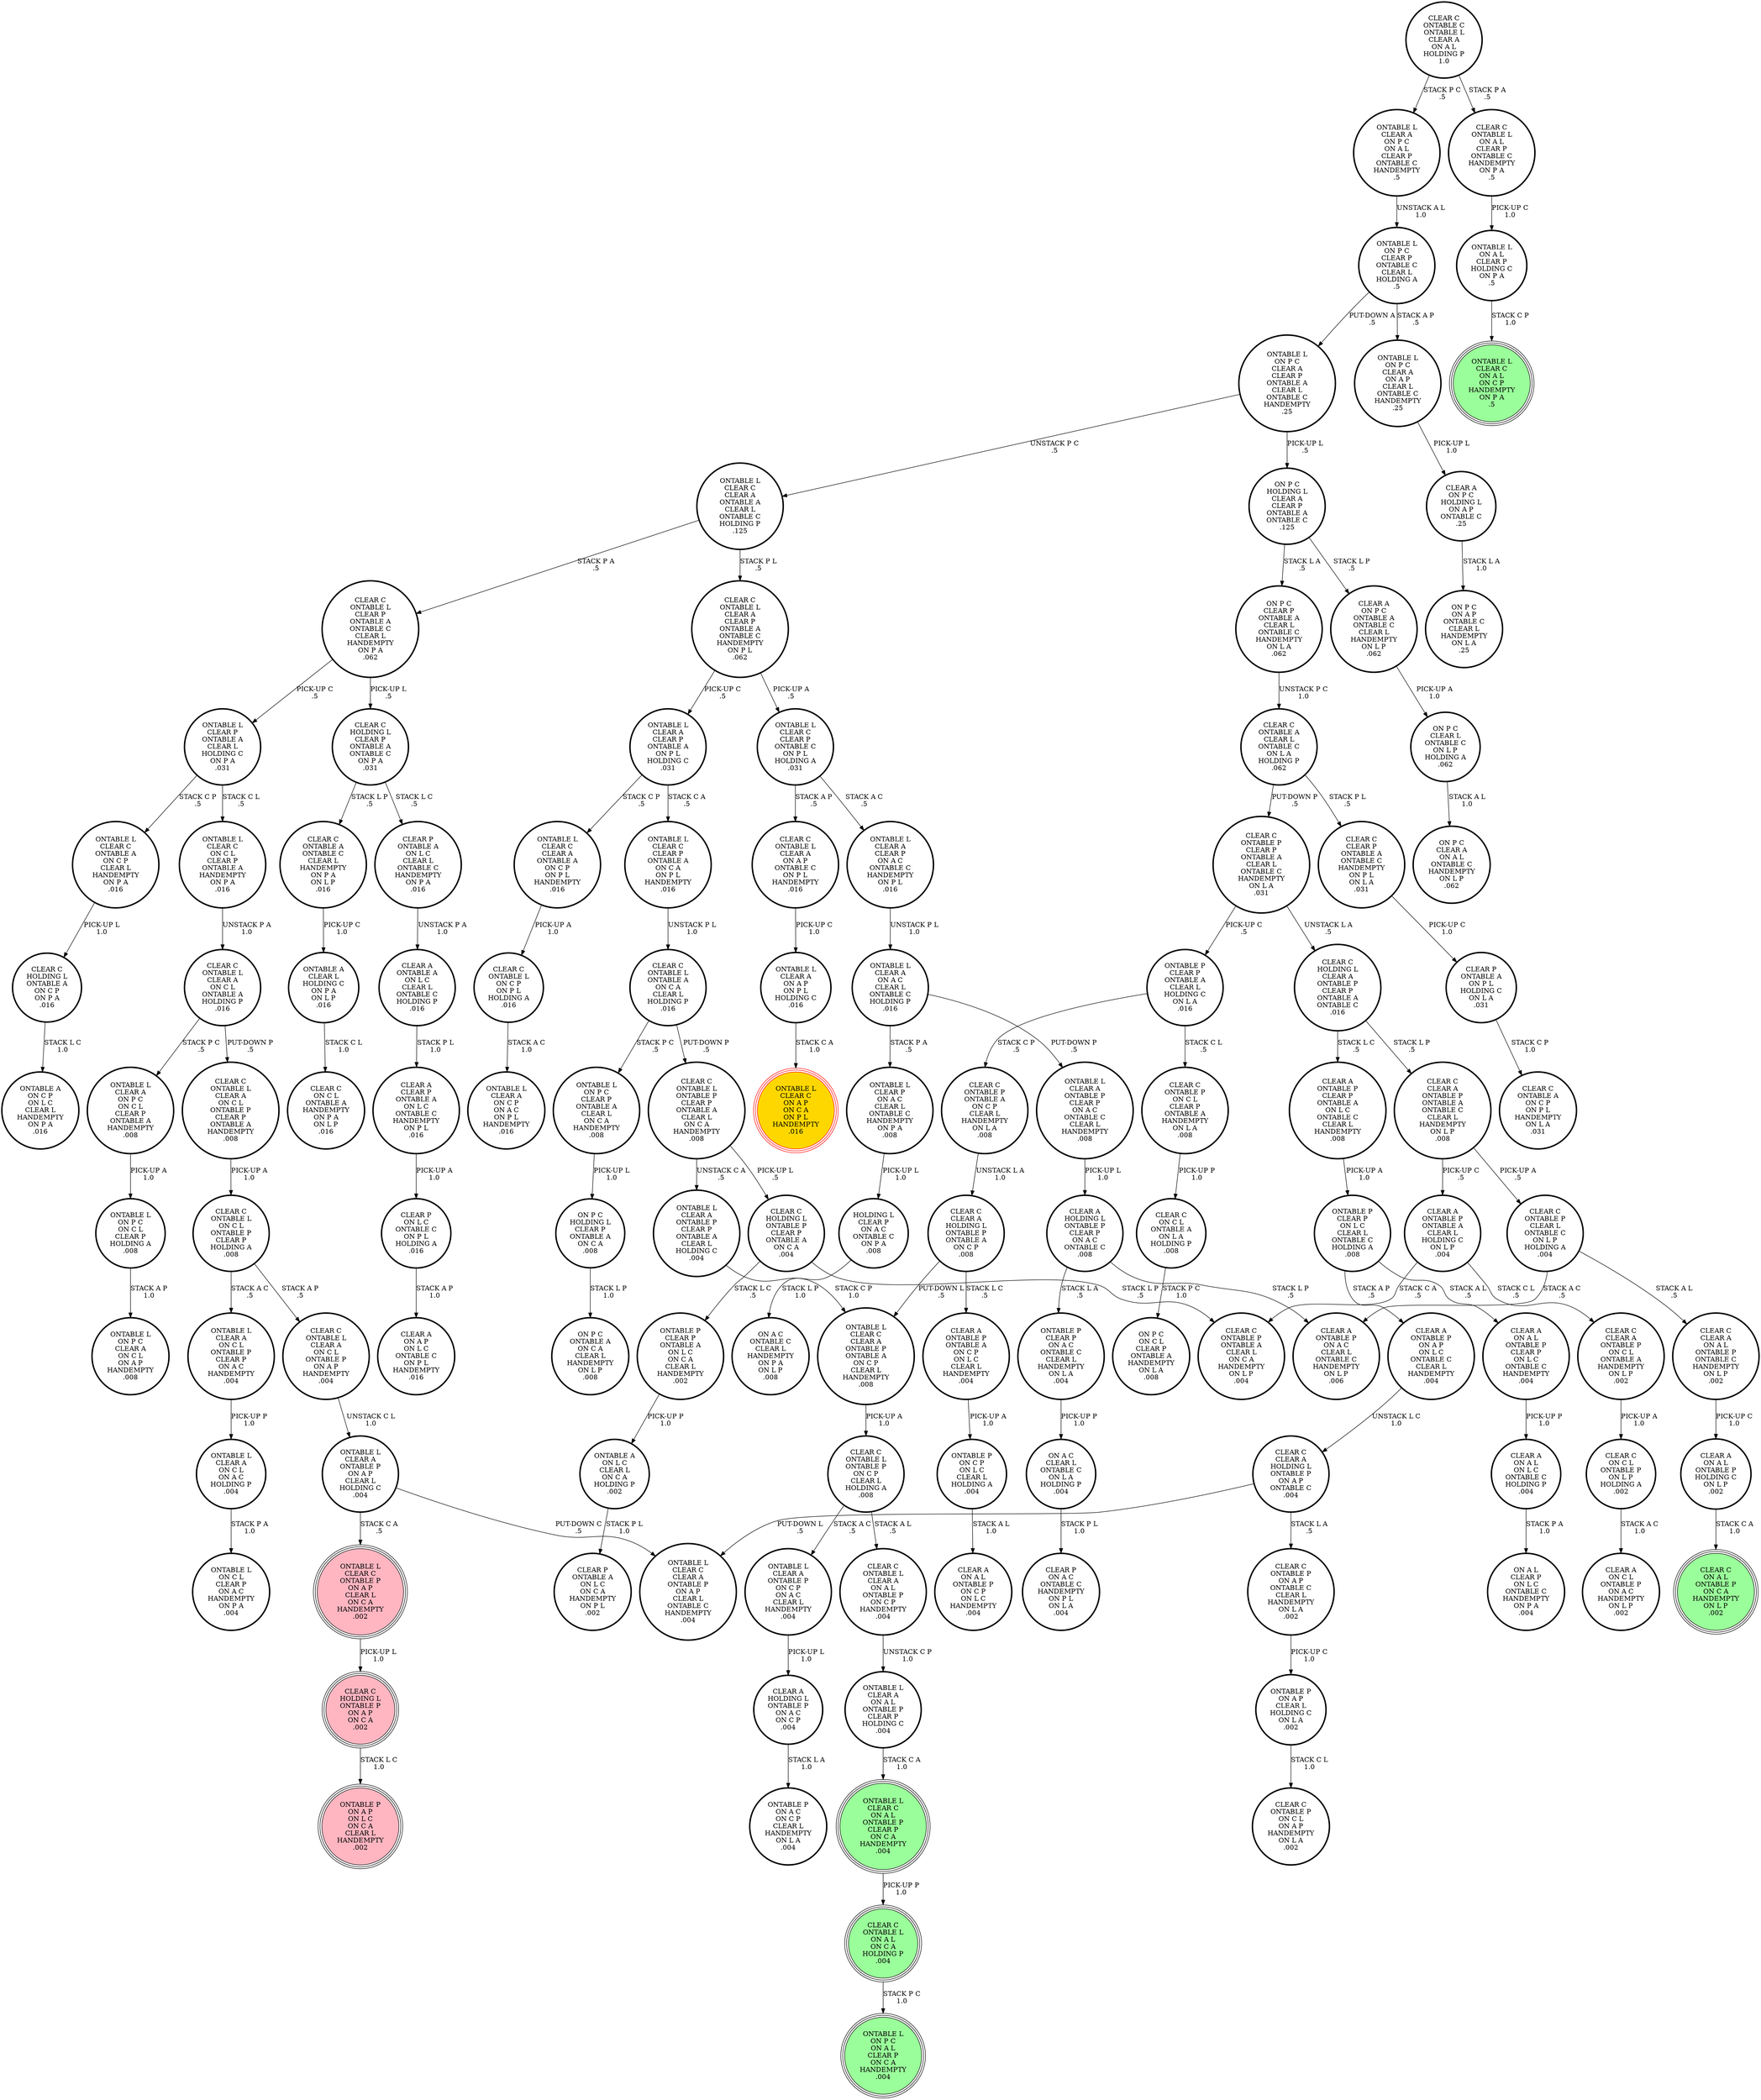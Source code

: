 digraph {
"ONTABLE L\nON P C\nCLEAR A\nCLEAR P\nONTABLE A\nCLEAR L\nONTABLE C\nHANDEMPTY\n.25\n" -> "ON P C\nHOLDING L\nCLEAR A\nCLEAR P\nONTABLE A\nONTABLE C\n.125\n"[label="PICK-UP L\n.5\n"];
"ONTABLE L\nON P C\nCLEAR A\nCLEAR P\nONTABLE A\nCLEAR L\nONTABLE C\nHANDEMPTY\n.25\n" -> "ONTABLE L\nCLEAR C\nCLEAR A\nONTABLE A\nCLEAR L\nONTABLE C\nHOLDING P\n.125\n"[label="UNSTACK P C\n.5\n"];
"CLEAR C\nCLEAR A\nONTABLE P\nONTABLE A\nONTABLE C\nCLEAR L\nHANDEMPTY\nON L P\n.008\n" -> "CLEAR A\nONTABLE P\nONTABLE A\nCLEAR L\nHOLDING C\nON L P\n.004\n"[label="PICK-UP C\n.5\n"];
"CLEAR C\nCLEAR A\nONTABLE P\nONTABLE A\nONTABLE C\nCLEAR L\nHANDEMPTY\nON L P\n.008\n" -> "CLEAR C\nONTABLE P\nCLEAR L\nONTABLE C\nON L P\nHOLDING A\n.004\n"[label="PICK-UP A\n.5\n"];
"ONTABLE L\nCLEAR A\nON C L\nONTABLE P\nCLEAR P\nON A C\nHANDEMPTY\n.004\n" -> "ONTABLE L\nCLEAR A\nON C L\nON A C\nHOLDING P\n.004\n"[label="PICK-UP P\n1.0\n"];
"CLEAR A\nON A L\nON L C\nONTABLE C\nHOLDING P\n.004\n" -> "ON A L\nCLEAR P\nON L C\nONTABLE C\nHANDEMPTY\nON P A\n.004\n"[label="STACK P A\n1.0\n"];
"ONTABLE L\nCLEAR C\nON C L\nCLEAR P\nONTABLE A\nHANDEMPTY\nON P A\n.016\n" -> "CLEAR C\nONTABLE L\nCLEAR A\nON C L\nONTABLE A\nHOLDING P\n.016\n"[label="UNSTACK P A\n1.0\n"];
"CLEAR C\nONTABLE L\nCLEAR P\nONTABLE A\nONTABLE C\nCLEAR L\nHANDEMPTY\nON P A\n.062\n" -> "ONTABLE L\nCLEAR P\nONTABLE A\nCLEAR L\nHOLDING C\nON P A\n.031\n"[label="PICK-UP C\n.5\n"];
"CLEAR C\nONTABLE L\nCLEAR P\nONTABLE A\nONTABLE C\nCLEAR L\nHANDEMPTY\nON P A\n.062\n" -> "CLEAR C\nHOLDING L\nCLEAR P\nONTABLE A\nONTABLE C\nON P A\n.031\n"[label="PICK-UP L\n.5\n"];
"ON P C\nCLEAR L\nONTABLE C\nON L P\nHOLDING A\n.062\n" -> "ON P C\nCLEAR A\nON A L\nONTABLE C\nHANDEMPTY\nON L P\n.062\n"[label="STACK A L\n1.0\n"];
"ONTABLE L\nCLEAR C\nON A L\nONTABLE P\nCLEAR P\nON C A\nHANDEMPTY\n.004\n" -> "CLEAR C\nONTABLE L\nON A L\nON C A\nHOLDING P\n.004\n"[label="PICK-UP P\n1.0\n"];
"ONTABLE L\nCLEAR C\nCLEAR P\nONTABLE C\nON P L\nHOLDING A\n.031\n" -> "ONTABLE L\nCLEAR A\nCLEAR P\nON A C\nONTABLE C\nHANDEMPTY\nON P L\n.016\n"[label="STACK A C\n.5\n"];
"ONTABLE L\nCLEAR C\nCLEAR P\nONTABLE C\nON P L\nHOLDING A\n.031\n" -> "CLEAR C\nONTABLE L\nCLEAR A\nON A P\nONTABLE C\nON P L\nHANDEMPTY\n.016\n"[label="STACK A P\n.5\n"];
"ONTABLE L\nCLEAR A\nONTABLE P\nCLEAR P\nON A C\nONTABLE C\nCLEAR L\nHANDEMPTY\n.008\n" -> "CLEAR A\nHOLDING L\nONTABLE P\nCLEAR P\nON A C\nONTABLE C\n.008\n"[label="PICK-UP L\n1.0\n"];
"ONTABLE A\nCLEAR L\nHOLDING C\nON P A\nON L P\n.016\n" -> "CLEAR C\nON C L\nONTABLE A\nHANDEMPTY\nON P A\nON L P\n.016\n"[label="STACK C L\n1.0\n"];
"ONTABLE L\nON P C\nCLEAR P\nONTABLE C\nCLEAR L\nHOLDING A\n.5\n" -> "ONTABLE L\nON P C\nCLEAR A\nON A P\nCLEAR L\nONTABLE C\nHANDEMPTY\n.25\n"[label="STACK A P\n.5\n"];
"ONTABLE L\nON P C\nCLEAR P\nONTABLE C\nCLEAR L\nHOLDING A\n.5\n" -> "ONTABLE L\nON P C\nCLEAR A\nCLEAR P\nONTABLE A\nCLEAR L\nONTABLE C\nHANDEMPTY\n.25\n"[label="PUT-DOWN A\n.5\n"];
"CLEAR C\nON C L\nONTABLE P\nON L P\nHOLDING A\n.002\n" -> "CLEAR A\nON C L\nONTABLE P\nON A C\nHANDEMPTY\nON L P\n.002\n"[label="STACK A C\n1.0\n"];
"CLEAR C\nHOLDING L\nCLEAR A\nONTABLE P\nCLEAR P\nONTABLE A\nONTABLE C\n.016\n" -> "CLEAR C\nCLEAR A\nONTABLE P\nONTABLE A\nONTABLE C\nCLEAR L\nHANDEMPTY\nON L P\n.008\n"[label="STACK L P\n.5\n"];
"CLEAR C\nHOLDING L\nCLEAR A\nONTABLE P\nCLEAR P\nONTABLE A\nONTABLE C\n.016\n" -> "CLEAR A\nONTABLE P\nCLEAR P\nONTABLE A\nON L C\nONTABLE C\nCLEAR L\nHANDEMPTY\n.008\n"[label="STACK L C\n.5\n"];
"CLEAR C\nHOLDING L\nONTABLE P\nON A P\nON C A\n.002\n" -> "ONTABLE P\nON A P\nON L C\nON C A\nCLEAR L\nHANDEMPTY\n.002\n"[label="STACK L C\n1.0\n"];
"CLEAR P\nON L C\nONTABLE C\nON P L\nHOLDING A\n.016\n" -> "CLEAR A\nON A P\nON L C\nONTABLE C\nON P L\nHANDEMPTY\n.016\n"[label="STACK A P\n1.0\n"];
"CLEAR C\nHOLDING L\nONTABLE P\nCLEAR P\nONTABLE A\nON C A\n.004\n" -> "CLEAR C\nONTABLE P\nONTABLE A\nCLEAR L\nON C A\nHANDEMPTY\nON L P\n.004\n"[label="STACK L P\n.5\n"];
"CLEAR C\nHOLDING L\nONTABLE P\nCLEAR P\nONTABLE A\nON C A\n.004\n" -> "ONTABLE P\nCLEAR P\nONTABLE A\nON L C\nON C A\nCLEAR L\nHANDEMPTY\n.002\n"[label="STACK L C\n.5\n"];
"ONTABLE L\nON A L\nCLEAR P\nHOLDING C\nON P A\n.5\n" -> "ONTABLE L\nCLEAR C\nON A L\nON C P\nHANDEMPTY\nON P A\n.5\n"[label="STACK C P\n1.0\n"];
"CLEAR A\nONTABLE A\nON L C\nCLEAR L\nONTABLE C\nHOLDING P\n.016\n" -> "CLEAR A\nCLEAR P\nONTABLE A\nON L C\nONTABLE C\nHANDEMPTY\nON P L\n.016\n"[label="STACK P L\n1.0\n"];
"ONTABLE L\nCLEAR A\nCLEAR P\nON A C\nONTABLE C\nHANDEMPTY\nON P L\n.016\n" -> "ONTABLE L\nCLEAR A\nON A C\nCLEAR L\nONTABLE C\nHOLDING P\n.016\n"[label="UNSTACK P L\n1.0\n"];
"CLEAR C\nCLEAR A\nON A L\nONTABLE P\nONTABLE C\nHANDEMPTY\nON L P\n.002\n" -> "CLEAR A\nON A L\nONTABLE P\nHOLDING C\nON L P\n.002\n"[label="PICK-UP C\n1.0\n"];
"ON A C\nCLEAR L\nONTABLE C\nON L A\nHOLDING P\n.004\n" -> "CLEAR P\nON A C\nONTABLE C\nHANDEMPTY\nON P L\nON L A\n.004\n"[label="STACK P L\n1.0\n"];
"ONTABLE L\nCLEAR C\nONTABLE A\nON C P\nCLEAR L\nHANDEMPTY\nON P A\n.016\n" -> "CLEAR C\nHOLDING L\nONTABLE A\nON C P\nON P A\n.016\n"[label="PICK-UP L\n1.0\n"];
"ONTABLE L\nCLEAR P\nONTABLE A\nCLEAR L\nHOLDING C\nON P A\n.031\n" -> "ONTABLE L\nCLEAR C\nON C L\nCLEAR P\nONTABLE A\nHANDEMPTY\nON P A\n.016\n"[label="STACK C L\n.5\n"];
"ONTABLE L\nCLEAR P\nONTABLE A\nCLEAR L\nHOLDING C\nON P A\n.031\n" -> "ONTABLE L\nCLEAR C\nONTABLE A\nON C P\nCLEAR L\nHANDEMPTY\nON P A\n.016\n"[label="STACK C P\n.5\n"];
"CLEAR C\nCLEAR A\nONTABLE P\nON C L\nONTABLE A\nHANDEMPTY\nON L P\n.002\n" -> "CLEAR C\nON C L\nONTABLE P\nON L P\nHOLDING A\n.002\n"[label="PICK-UP A\n1.0\n"];
"ONTABLE L\nCLEAR A\nONTABLE P\nCLEAR P\nONTABLE A\nCLEAR L\nHOLDING C\n.004\n" -> "ONTABLE L\nCLEAR C\nCLEAR A\nONTABLE P\nONTABLE A\nON C P\nCLEAR L\nHANDEMPTY\n.008\n"[label="STACK C P\n1.0\n"];
"CLEAR A\nCLEAR P\nONTABLE A\nON L C\nONTABLE C\nHANDEMPTY\nON P L\n.016\n" -> "CLEAR P\nON L C\nONTABLE C\nON P L\nHOLDING A\n.016\n"[label="PICK-UP A\n1.0\n"];
"CLEAR C\nON C L\nONTABLE A\nON L A\nHOLDING P\n.008\n" -> "ON P C\nON C L\nCLEAR P\nONTABLE A\nHANDEMPTY\nON L A\n.008\n"[label="STACK P C\n1.0\n"];
"ONTABLE L\nCLEAR C\nCLEAR A\nONTABLE P\nONTABLE A\nON C P\nCLEAR L\nHANDEMPTY\n.008\n" -> "CLEAR C\nONTABLE L\nONTABLE P\nON C P\nCLEAR L\nHOLDING A\n.008\n"[label="PICK-UP A\n1.0\n"];
"HOLDING L\nCLEAR P\nON A C\nONTABLE C\nON P A\n.008\n" -> "ON A C\nONTABLE C\nCLEAR L\nHANDEMPTY\nON P A\nON L P\n.008\n"[label="STACK L P\n1.0\n"];
"CLEAR A\nONTABLE P\nONTABLE A\nCLEAR L\nHOLDING C\nON L P\n.004\n" -> "CLEAR C\nCLEAR A\nONTABLE P\nON C L\nONTABLE A\nHANDEMPTY\nON L P\n.002\n"[label="STACK C L\n.5\n"];
"CLEAR A\nONTABLE P\nONTABLE A\nCLEAR L\nHOLDING C\nON L P\n.004\n" -> "CLEAR C\nONTABLE P\nONTABLE A\nCLEAR L\nON C A\nHANDEMPTY\nON L P\n.004\n"[label="STACK C A\n.5\n"];
"ONTABLE A\nON L C\nCLEAR L\nON C A\nHOLDING P\n.002\n" -> "CLEAR P\nONTABLE A\nON L C\nON C A\nHANDEMPTY\nON P L\n.002\n"[label="STACK P L\n1.0\n"];
"ONTABLE L\nON P C\nCLEAR P\nONTABLE A\nCLEAR L\nON C A\nHANDEMPTY\n.008\n" -> "ON P C\nHOLDING L\nCLEAR P\nONTABLE A\nON C A\n.008\n"[label="PICK-UP L\n1.0\n"];
"CLEAR P\nONTABLE A\nON L C\nCLEAR L\nONTABLE C\nHANDEMPTY\nON P A\n.016\n" -> "CLEAR A\nONTABLE A\nON L C\nCLEAR L\nONTABLE C\nHOLDING P\n.016\n"[label="UNSTACK P A\n1.0\n"];
"CLEAR C\nONTABLE P\nCLEAR L\nONTABLE C\nON L P\nHOLDING A\n.004\n" -> "CLEAR A\nONTABLE P\nON A C\nCLEAR L\nONTABLE C\nHANDEMPTY\nON L P\n.006\n"[label="STACK A C\n.5\n"];
"CLEAR C\nONTABLE P\nCLEAR L\nONTABLE C\nON L P\nHOLDING A\n.004\n" -> "CLEAR C\nCLEAR A\nON A L\nONTABLE P\nONTABLE C\nHANDEMPTY\nON L P\n.002\n"[label="STACK A L\n.5\n"];
"CLEAR C\nCLEAR A\nHOLDING L\nONTABLE P\nONTABLE A\nON C P\n.008\n" -> "ONTABLE L\nCLEAR C\nCLEAR A\nONTABLE P\nONTABLE A\nON C P\nCLEAR L\nHANDEMPTY\n.008\n"[label="PUT-DOWN L\n.5\n"];
"CLEAR C\nCLEAR A\nHOLDING L\nONTABLE P\nONTABLE A\nON C P\n.008\n" -> "CLEAR A\nONTABLE P\nONTABLE A\nON C P\nON L C\nCLEAR L\nHANDEMPTY\n.004\n"[label="STACK L C\n.5\n"];
"ONTABLE L\nCLEAR A\nONTABLE P\nON C P\nON A C\nCLEAR L\nHANDEMPTY\n.004\n" -> "CLEAR A\nHOLDING L\nONTABLE P\nON A C\nON C P\n.004\n"[label="PICK-UP L\n1.0\n"];
"CLEAR A\nON P C\nONTABLE A\nONTABLE C\nCLEAR L\nHANDEMPTY\nON L P\n.062\n" -> "ON P C\nCLEAR L\nONTABLE C\nON L P\nHOLDING A\n.062\n"[label="PICK-UP A\n1.0\n"];
"ONTABLE L\nCLEAR C\nCLEAR P\nONTABLE A\nON C A\nON P L\nHANDEMPTY\n.016\n" -> "CLEAR C\nONTABLE L\nONTABLE A\nON C A\nCLEAR L\nHOLDING P\n.016\n"[label="UNSTACK P L\n1.0\n"];
"CLEAR C\nONTABLE P\nON A P\nONTABLE C\nCLEAR L\nHANDEMPTY\nON L A\n.002\n" -> "ONTABLE P\nON A P\nCLEAR L\nHOLDING C\nON L A\n.002\n"[label="PICK-UP C\n1.0\n"];
"ONTABLE L\nCLEAR A\nON A P\nON P L\nHOLDING C\n.016\n" -> "ONTABLE L\nCLEAR C\nON A P\nON C A\nON P L\nHANDEMPTY\n.016\n"[label="STACK C A\n1.0\n"];
"ONTABLE L\nCLEAR P\nON A C\nCLEAR L\nONTABLE C\nHANDEMPTY\nON P A\n.008\n" -> "HOLDING L\nCLEAR P\nON A C\nONTABLE C\nON P A\n.008\n"[label="PICK-UP L\n1.0\n"];
"CLEAR C\nONTABLE L\nCLEAR A\nON A L\nONTABLE P\nON C P\nHANDEMPTY\n.004\n" -> "ONTABLE L\nCLEAR A\nON A L\nONTABLE P\nCLEAR P\nHOLDING C\n.004\n"[label="UNSTACK C P\n1.0\n"];
"ONTABLE L\nCLEAR A\nON A L\nONTABLE P\nCLEAR P\nHOLDING C\n.004\n" -> "ONTABLE L\nCLEAR C\nON A L\nONTABLE P\nCLEAR P\nON C A\nHANDEMPTY\n.004\n"[label="STACK C A\n1.0\n"];
"ONTABLE L\nCLEAR C\nONTABLE P\nON A P\nCLEAR L\nON C A\nHANDEMPTY\n.002\n" -> "CLEAR C\nHOLDING L\nONTABLE P\nON A P\nON C A\n.002\n"[label="PICK-UP L\n1.0\n"];
"CLEAR A\nON P C\nHOLDING L\nON A P\nONTABLE C\n.25\n" -> "ON P C\nON A P\nONTABLE C\nCLEAR L\nHANDEMPTY\nON L A\n.25\n"[label="STACK L A\n1.0\n"];
"CLEAR C\nONTABLE L\nON A L\nCLEAR P\nONTABLE C\nHANDEMPTY\nON P A\n.5\n" -> "ONTABLE L\nON A L\nCLEAR P\nHOLDING C\nON P A\n.5\n"[label="PICK-UP C\n1.0\n"];
"CLEAR C\nONTABLE A\nCLEAR L\nONTABLE C\nON L A\nHOLDING P\n.062\n" -> "CLEAR C\nCLEAR P\nONTABLE A\nONTABLE C\nHANDEMPTY\nON P L\nON L A\n.031\n"[label="STACK P L\n.5\n"];
"CLEAR C\nONTABLE A\nCLEAR L\nONTABLE C\nON L A\nHOLDING P\n.062\n" -> "CLEAR C\nONTABLE P\nCLEAR P\nONTABLE A\nCLEAR L\nONTABLE C\nHANDEMPTY\nON L A\n.031\n"[label="PUT-DOWN P\n.5\n"];
"CLEAR C\nONTABLE L\nON C L\nONTABLE P\nCLEAR P\nHOLDING A\n.008\n" -> "ONTABLE L\nCLEAR A\nON C L\nONTABLE P\nCLEAR P\nON A C\nHANDEMPTY\n.004\n"[label="STACK A C\n.5\n"];
"CLEAR C\nONTABLE L\nON C L\nONTABLE P\nCLEAR P\nHOLDING A\n.008\n" -> "CLEAR C\nONTABLE L\nCLEAR A\nON C L\nONTABLE P\nON A P\nHANDEMPTY\n.004\n"[label="STACK A P\n.5\n"];
"ONTABLE P\nON A P\nCLEAR L\nHOLDING C\nON L A\n.002\n" -> "CLEAR C\nONTABLE P\nON C L\nON A P\nHANDEMPTY\nON L A\n.002\n"[label="STACK C L\n1.0\n"];
"ONTABLE P\nCLEAR P\nONTABLE A\nON L C\nON C A\nCLEAR L\nHANDEMPTY\n.002\n" -> "ONTABLE A\nON L C\nCLEAR L\nON C A\nHOLDING P\n.002\n"[label="PICK-UP P\n1.0\n"];
"ONTABLE L\nCLEAR A\nON P C\nON A L\nCLEAR P\nONTABLE C\nHANDEMPTY\n.5\n" -> "ONTABLE L\nON P C\nCLEAR P\nONTABLE C\nCLEAR L\nHOLDING A\n.5\n"[label="UNSTACK A L\n1.0\n"];
"CLEAR C\nONTABLE L\nCLEAR A\nON A P\nONTABLE C\nON P L\nHANDEMPTY\n.016\n" -> "ONTABLE L\nCLEAR A\nON A P\nON P L\nHOLDING C\n.016\n"[label="PICK-UP C\n1.0\n"];
"CLEAR C\nONTABLE P\nCLEAR P\nONTABLE A\nCLEAR L\nONTABLE C\nHANDEMPTY\nON L A\n.031\n" -> "CLEAR C\nHOLDING L\nCLEAR A\nONTABLE P\nCLEAR P\nONTABLE A\nONTABLE C\n.016\n"[label="UNSTACK L A\n.5\n"];
"CLEAR C\nONTABLE P\nCLEAR P\nONTABLE A\nCLEAR L\nONTABLE C\nHANDEMPTY\nON L A\n.031\n" -> "ONTABLE P\nCLEAR P\nONTABLE A\nCLEAR L\nHOLDING C\nON L A\n.016\n"[label="PICK-UP C\n.5\n"];
"CLEAR A\nONTABLE P\nCLEAR P\nONTABLE A\nON L C\nONTABLE C\nCLEAR L\nHANDEMPTY\n.008\n" -> "ONTABLE P\nCLEAR P\nON L C\nCLEAR L\nONTABLE C\nHOLDING A\n.008\n"[label="PICK-UP A\n1.0\n"];
"CLEAR C\nCLEAR P\nONTABLE A\nONTABLE C\nHANDEMPTY\nON P L\nON L A\n.031\n" -> "CLEAR P\nONTABLE A\nON P L\nHOLDING C\nON L A\n.031\n"[label="PICK-UP C\n1.0\n"];
"CLEAR C\nONTABLE L\nCLEAR A\nON C L\nONTABLE P\nON A P\nHANDEMPTY\n.004\n" -> "ONTABLE L\nCLEAR A\nONTABLE P\nON A P\nCLEAR L\nHOLDING C\n.004\n"[label="UNSTACK C L\n1.0\n"];
"CLEAR C\nONTABLE L\nCLEAR A\nON C L\nONTABLE P\nCLEAR P\nONTABLE A\nHANDEMPTY\n.008\n" -> "CLEAR C\nONTABLE L\nON C L\nONTABLE P\nCLEAR P\nHOLDING A\n.008\n"[label="PICK-UP A\n1.0\n"];
"CLEAR C\nONTABLE L\nCLEAR A\nCLEAR P\nONTABLE A\nONTABLE C\nHANDEMPTY\nON P L\n.062\n" -> "ONTABLE L\nCLEAR A\nCLEAR P\nONTABLE A\nON P L\nHOLDING C\n.031\n"[label="PICK-UP C\n.5\n"];
"CLEAR C\nONTABLE L\nCLEAR A\nCLEAR P\nONTABLE A\nONTABLE C\nHANDEMPTY\nON P L\n.062\n" -> "ONTABLE L\nCLEAR C\nCLEAR P\nONTABLE C\nON P L\nHOLDING A\n.031\n"[label="PICK-UP A\n.5\n"];
"CLEAR C\nONTABLE P\nON C L\nCLEAR P\nONTABLE A\nHANDEMPTY\nON L A\n.008\n" -> "CLEAR C\nON C L\nONTABLE A\nON L A\nHOLDING P\n.008\n"[label="PICK-UP P\n1.0\n"];
"CLEAR A\nHOLDING L\nONTABLE P\nON A C\nON C P\n.004\n" -> "ONTABLE P\nON A C\nON C P\nCLEAR L\nHANDEMPTY\nON L A\n.004\n"[label="STACK L A\n1.0\n"];
"CLEAR A\nONTABLE P\nONTABLE A\nON C P\nON L C\nCLEAR L\nHANDEMPTY\n.004\n" -> "ONTABLE P\nON C P\nON L C\nCLEAR L\nHOLDING A\n.004\n"[label="PICK-UP A\n1.0\n"];
"ONTABLE P\nON C P\nON L C\nCLEAR L\nHOLDING A\n.004\n" -> "CLEAR A\nON A L\nONTABLE P\nON C P\nON L C\nHANDEMPTY\n.004\n"[label="STACK A L\n1.0\n"];
"CLEAR C\nHOLDING L\nONTABLE A\nON C P\nON P A\n.016\n" -> "ONTABLE A\nON C P\nON L C\nCLEAR L\nHANDEMPTY\nON P A\n.016\n"[label="STACK L C\n1.0\n"];
"CLEAR C\nONTABLE L\nON C P\nON P L\nHOLDING A\n.016\n" -> "ONTABLE L\nCLEAR A\nON C P\nON A C\nON P L\nHANDEMPTY\n.016\n"[label="STACK A C\n1.0\n"];
"ONTABLE L\nCLEAR A\nON A C\nCLEAR L\nONTABLE C\nHOLDING P\n.016\n" -> "ONTABLE L\nCLEAR A\nONTABLE P\nCLEAR P\nON A C\nONTABLE C\nCLEAR L\nHANDEMPTY\n.008\n"[label="PUT-DOWN P\n.5\n"];
"ONTABLE L\nCLEAR A\nON A C\nCLEAR L\nONTABLE C\nHOLDING P\n.016\n" -> "ONTABLE L\nCLEAR P\nON A C\nCLEAR L\nONTABLE C\nHANDEMPTY\nON P A\n.008\n"[label="STACK P A\n.5\n"];
"CLEAR C\nONTABLE L\nONTABLE A\nON C A\nCLEAR L\nHOLDING P\n.016\n" -> "CLEAR C\nONTABLE L\nONTABLE P\nCLEAR P\nONTABLE A\nCLEAR L\nON C A\nHANDEMPTY\n.008\n"[label="PUT-DOWN P\n.5\n"];
"CLEAR C\nONTABLE L\nONTABLE A\nON C A\nCLEAR L\nHOLDING P\n.016\n" -> "ONTABLE L\nON P C\nCLEAR P\nONTABLE A\nCLEAR L\nON C A\nHANDEMPTY\n.008\n"[label="STACK P C\n.5\n"];
"CLEAR C\nONTABLE P\nONTABLE A\nON C P\nCLEAR L\nHANDEMPTY\nON L A\n.008\n" -> "CLEAR C\nCLEAR A\nHOLDING L\nONTABLE P\nONTABLE A\nON C P\n.008\n"[label="UNSTACK L A\n1.0\n"];
"CLEAR A\nON A L\nONTABLE P\nHOLDING C\nON L P\n.002\n" -> "CLEAR C\nON A L\nONTABLE P\nON C A\nHANDEMPTY\nON L P\n.002\n"[label="STACK C A\n1.0\n"];
"CLEAR C\nONTABLE C\nONTABLE L\nCLEAR A\nON A L\nHOLDING P\n1.0\n" -> "ONTABLE L\nCLEAR A\nON P C\nON A L\nCLEAR P\nONTABLE C\nHANDEMPTY\n.5\n"[label="STACK P C\n.5\n"];
"CLEAR C\nONTABLE C\nONTABLE L\nCLEAR A\nON A L\nHOLDING P\n1.0\n" -> "CLEAR C\nONTABLE L\nON A L\nCLEAR P\nONTABLE C\nHANDEMPTY\nON P A\n.5\n"[label="STACK P A\n.5\n"];
"ONTABLE L\nCLEAR C\nCLEAR A\nONTABLE A\nON C P\nON P L\nHANDEMPTY\n.016\n" -> "CLEAR C\nONTABLE L\nON C P\nON P L\nHOLDING A\n.016\n"[label="PICK-UP A\n1.0\n"];
"CLEAR A\nONTABLE P\nON A P\nON L C\nONTABLE C\nCLEAR L\nHANDEMPTY\n.004\n" -> "CLEAR C\nCLEAR A\nHOLDING L\nONTABLE P\nON A P\nONTABLE C\n.004\n"[label="UNSTACK L C\n1.0\n"];
"ONTABLE L\nCLEAR A\nONTABLE P\nON A P\nCLEAR L\nHOLDING C\n.004\n" -> "ONTABLE L\nCLEAR C\nONTABLE P\nON A P\nCLEAR L\nON C A\nHANDEMPTY\n.002\n"[label="STACK C A\n.5\n"];
"ONTABLE L\nCLEAR A\nONTABLE P\nON A P\nCLEAR L\nHOLDING C\n.004\n" -> "ONTABLE L\nCLEAR C\nCLEAR A\nONTABLE P\nON A P\nCLEAR L\nONTABLE C\nHANDEMPTY\n.004\n"[label="PUT-DOWN C\n.5\n"];
"ONTABLE L\nCLEAR C\nCLEAR A\nONTABLE A\nCLEAR L\nONTABLE C\nHOLDING P\n.125\n" -> "CLEAR C\nONTABLE L\nCLEAR P\nONTABLE A\nONTABLE C\nCLEAR L\nHANDEMPTY\nON P A\n.062\n"[label="STACK P A\n.5\n"];
"ONTABLE L\nCLEAR C\nCLEAR A\nONTABLE A\nCLEAR L\nONTABLE C\nHOLDING P\n.125\n" -> "CLEAR C\nONTABLE L\nCLEAR A\nCLEAR P\nONTABLE A\nONTABLE C\nHANDEMPTY\nON P L\n.062\n"[label="STACK P L\n.5\n"];
"CLEAR C\nHOLDING L\nCLEAR P\nONTABLE A\nONTABLE C\nON P A\n.031\n" -> "CLEAR P\nONTABLE A\nON L C\nCLEAR L\nONTABLE C\nHANDEMPTY\nON P A\n.016\n"[label="STACK L C\n.5\n"];
"CLEAR C\nHOLDING L\nCLEAR P\nONTABLE A\nONTABLE C\nON P A\n.031\n" -> "CLEAR C\nONTABLE A\nONTABLE C\nCLEAR L\nHANDEMPTY\nON P A\nON L P\n.016\n"[label="STACK L P\n.5\n"];
"ONTABLE L\nCLEAR A\nCLEAR P\nONTABLE A\nON P L\nHOLDING C\n.031\n" -> "ONTABLE L\nCLEAR C\nCLEAR A\nONTABLE A\nON C P\nON P L\nHANDEMPTY\n.016\n"[label="STACK C P\n.5\n"];
"ONTABLE L\nCLEAR A\nCLEAR P\nONTABLE A\nON P L\nHOLDING C\n.031\n" -> "ONTABLE L\nCLEAR C\nCLEAR P\nONTABLE A\nON C A\nON P L\nHANDEMPTY\n.016\n"[label="STACK C A\n.5\n"];
"CLEAR A\nON A L\nONTABLE P\nCLEAR P\nON L C\nONTABLE C\nHANDEMPTY\n.004\n" -> "CLEAR A\nON A L\nON L C\nONTABLE C\nHOLDING P\n.004\n"[label="PICK-UP P\n1.0\n"];
"ON P C\nHOLDING L\nCLEAR A\nCLEAR P\nONTABLE A\nONTABLE C\n.125\n" -> "CLEAR A\nON P C\nONTABLE A\nONTABLE C\nCLEAR L\nHANDEMPTY\nON L P\n.062\n"[label="STACK L P\n.5\n"];
"ON P C\nHOLDING L\nCLEAR A\nCLEAR P\nONTABLE A\nONTABLE C\n.125\n" -> "ON P C\nCLEAR P\nONTABLE A\nCLEAR L\nONTABLE C\nHANDEMPTY\nON L A\n.062\n"[label="STACK L A\n.5\n"];
"ONTABLE L\nCLEAR A\nON P C\nON C L\nCLEAR P\nONTABLE A\nHANDEMPTY\n.008\n" -> "ONTABLE L\nON P C\nON C L\nCLEAR P\nHOLDING A\n.008\n"[label="PICK-UP A\n1.0\n"];
"CLEAR C\nONTABLE L\nCLEAR A\nON C L\nONTABLE A\nHOLDING P\n.016\n" -> "ONTABLE L\nCLEAR A\nON P C\nON C L\nCLEAR P\nONTABLE A\nHANDEMPTY\n.008\n"[label="STACK P C\n.5\n"];
"CLEAR C\nONTABLE L\nCLEAR A\nON C L\nONTABLE A\nHOLDING P\n.016\n" -> "CLEAR C\nONTABLE L\nCLEAR A\nON C L\nONTABLE P\nCLEAR P\nONTABLE A\nHANDEMPTY\n.008\n"[label="PUT-DOWN P\n.5\n"];
"ONTABLE L\nON P C\nCLEAR A\nON A P\nCLEAR L\nONTABLE C\nHANDEMPTY\n.25\n" -> "CLEAR A\nON P C\nHOLDING L\nON A P\nONTABLE C\n.25\n"[label="PICK-UP L\n1.0\n"];
"CLEAR C\nONTABLE L\nONTABLE P\nCLEAR P\nONTABLE A\nCLEAR L\nON C A\nHANDEMPTY\n.008\n" -> "ONTABLE L\nCLEAR A\nONTABLE P\nCLEAR P\nONTABLE A\nCLEAR L\nHOLDING C\n.004\n"[label="UNSTACK C A\n.5\n"];
"CLEAR C\nONTABLE L\nONTABLE P\nCLEAR P\nONTABLE A\nCLEAR L\nON C A\nHANDEMPTY\n.008\n" -> "CLEAR C\nHOLDING L\nONTABLE P\nCLEAR P\nONTABLE A\nON C A\n.004\n"[label="PICK-UP L\n.5\n"];
"ONTABLE P\nCLEAR P\nON L C\nCLEAR L\nONTABLE C\nHOLDING A\n.008\n" -> "CLEAR A\nONTABLE P\nON A P\nON L C\nONTABLE C\nCLEAR L\nHANDEMPTY\n.004\n"[label="STACK A P\n.5\n"];
"ONTABLE P\nCLEAR P\nON L C\nCLEAR L\nONTABLE C\nHOLDING A\n.008\n" -> "CLEAR A\nON A L\nONTABLE P\nCLEAR P\nON L C\nONTABLE C\nHANDEMPTY\n.004\n"[label="STACK A L\n.5\n"];
"CLEAR P\nONTABLE A\nON P L\nHOLDING C\nON L A\n.031\n" -> "CLEAR C\nONTABLE A\nON C P\nON P L\nHANDEMPTY\nON L A\n.031\n"[label="STACK C P\n1.0\n"];
"ONTABLE P\nCLEAR P\nONTABLE A\nCLEAR L\nHOLDING C\nON L A\n.016\n" -> "CLEAR C\nONTABLE P\nON C L\nCLEAR P\nONTABLE A\nHANDEMPTY\nON L A\n.008\n"[label="STACK C L\n.5\n"];
"ONTABLE P\nCLEAR P\nONTABLE A\nCLEAR L\nHOLDING C\nON L A\n.016\n" -> "CLEAR C\nONTABLE P\nONTABLE A\nON C P\nCLEAR L\nHANDEMPTY\nON L A\n.008\n"[label="STACK C P\n.5\n"];
"ONTABLE L\nCLEAR A\nON C L\nON A C\nHOLDING P\n.004\n" -> "ONTABLE L\nON C L\nCLEAR P\nON A C\nHANDEMPTY\nON P A\n.004\n"[label="STACK P A\n1.0\n"];
"CLEAR C\nONTABLE L\nON A L\nON C A\nHOLDING P\n.004\n" -> "ONTABLE L\nON P C\nON A L\nCLEAR P\nON C A\nHANDEMPTY\n.004\n"[label="STACK P C\n1.0\n"];
"CLEAR C\nONTABLE L\nONTABLE P\nON C P\nCLEAR L\nHOLDING A\n.008\n" -> "CLEAR C\nONTABLE L\nCLEAR A\nON A L\nONTABLE P\nON C P\nHANDEMPTY\n.004\n"[label="STACK A L\n.5\n"];
"CLEAR C\nONTABLE L\nONTABLE P\nON C P\nCLEAR L\nHOLDING A\n.008\n" -> "ONTABLE L\nCLEAR A\nONTABLE P\nON C P\nON A C\nCLEAR L\nHANDEMPTY\n.004\n"[label="STACK A C\n.5\n"];
"ONTABLE L\nON P C\nON C L\nCLEAR P\nHOLDING A\n.008\n" -> "ONTABLE L\nON P C\nCLEAR A\nON C L\nON A P\nHANDEMPTY\n.008\n"[label="STACK A P\n1.0\n"];
"ON P C\nHOLDING L\nCLEAR P\nONTABLE A\nON C A\n.008\n" -> "ON P C\nONTABLE A\nON C A\nCLEAR L\nHANDEMPTY\nON L P\n.008\n"[label="STACK L P\n1.0\n"];
"CLEAR A\nHOLDING L\nONTABLE P\nCLEAR P\nON A C\nONTABLE C\n.008\n" -> "ONTABLE P\nCLEAR P\nON A C\nONTABLE C\nCLEAR L\nHANDEMPTY\nON L A\n.004\n"[label="STACK L A\n.5\n"];
"CLEAR A\nHOLDING L\nONTABLE P\nCLEAR P\nON A C\nONTABLE C\n.008\n" -> "CLEAR A\nONTABLE P\nON A C\nCLEAR L\nONTABLE C\nHANDEMPTY\nON L P\n.006\n"[label="STACK L P\n.5\n"];
"CLEAR C\nONTABLE A\nONTABLE C\nCLEAR L\nHANDEMPTY\nON P A\nON L P\n.016\n" -> "ONTABLE A\nCLEAR L\nHOLDING C\nON P A\nON L P\n.016\n"[label="PICK-UP C\n1.0\n"];
"CLEAR C\nCLEAR A\nHOLDING L\nONTABLE P\nON A P\nONTABLE C\n.004\n" -> "ONTABLE L\nCLEAR C\nCLEAR A\nONTABLE P\nON A P\nCLEAR L\nONTABLE C\nHANDEMPTY\n.004\n"[label="PUT-DOWN L\n.5\n"];
"CLEAR C\nCLEAR A\nHOLDING L\nONTABLE P\nON A P\nONTABLE C\n.004\n" -> "CLEAR C\nONTABLE P\nON A P\nONTABLE C\nCLEAR L\nHANDEMPTY\nON L A\n.002\n"[label="STACK L A\n.5\n"];
"ON P C\nCLEAR P\nONTABLE A\nCLEAR L\nONTABLE C\nHANDEMPTY\nON L A\n.062\n" -> "CLEAR C\nONTABLE A\nCLEAR L\nONTABLE C\nON L A\nHOLDING P\n.062\n"[label="UNSTACK P C\n1.0\n"];
"ONTABLE P\nCLEAR P\nON A C\nONTABLE C\nCLEAR L\nHANDEMPTY\nON L A\n.004\n" -> "ON A C\nCLEAR L\nONTABLE C\nON L A\nHOLDING P\n.004\n"[label="PICK-UP P\n1.0\n"];
"CLEAR A\nON A P\nON L C\nONTABLE C\nON P L\nHANDEMPTY\n.016\n" [shape=circle, penwidth=3];
"ONTABLE L\nCLEAR C\nCLEAR A\nONTABLE P\nON A P\nCLEAR L\nONTABLE C\nHANDEMPTY\n.004\n" [shape=circle, penwidth=3];
"CLEAR C\nON C L\nONTABLE A\nHANDEMPTY\nON P A\nON L P\n.016\n" [shape=circle, penwidth=3];
"CLEAR P\nON A C\nONTABLE C\nHANDEMPTY\nON P L\nON L A\n.004\n" [shape=circle, penwidth=3];
"ON P C\nON A P\nONTABLE C\nCLEAR L\nHANDEMPTY\nON L A\n.25\n" [shape=circle, penwidth=3];
"ON A L\nCLEAR P\nON L C\nONTABLE C\nHANDEMPTY\nON P A\n.004\n" [shape=circle, penwidth=3];
"ONTABLE P\nON A P\nON L C\nON C A\nCLEAR L\nHANDEMPTY\n.002\n" [shape=circle, style=filled, fillcolor=lightpink, peripheries=3];
"CLEAR C\nONTABLE A\nON C P\nON P L\nHANDEMPTY\nON L A\n.031\n" [shape=circle, penwidth=3];
"ONTABLE L\nON P C\nON A L\nCLEAR P\nON C A\nHANDEMPTY\n.004\n" [shape=circle, style=filled, fillcolor=palegreen1, peripheries=3];
"ONTABLE L\nON C L\nCLEAR P\nON A C\nHANDEMPTY\nON P A\n.004\n" [shape=circle, penwidth=3];
"ONTABLE L\nCLEAR C\nON A P\nON C A\nON P L\nHANDEMPTY\n.016\n" [shape=circle, style=filled color=red, fillcolor=gold, peripheries=3];
"CLEAR C\nONTABLE P\nON C L\nON A P\nHANDEMPTY\nON L A\n.002\n" [shape=circle, penwidth=3];
"ON P C\nCLEAR A\nON A L\nONTABLE C\nHANDEMPTY\nON L P\n.062\n" [shape=circle, penwidth=3];
"ONTABLE L\nCLEAR C\nON A L\nON C P\nHANDEMPTY\nON P A\n.5\n" [shape=circle, style=filled, fillcolor=palegreen1, peripheries=3];
"ON P C\nONTABLE A\nON C A\nCLEAR L\nHANDEMPTY\nON L P\n.008\n" [shape=circle, penwidth=3];
"ONTABLE L\nON P C\nCLEAR A\nON C L\nON A P\nHANDEMPTY\n.008\n" [shape=circle, penwidth=3];
"ONTABLE A\nON C P\nON L C\nCLEAR L\nHANDEMPTY\nON P A\n.016\n" [shape=circle, penwidth=3];
"CLEAR P\nONTABLE A\nON L C\nON C A\nHANDEMPTY\nON P L\n.002\n" [shape=circle, penwidth=3];
"CLEAR A\nONTABLE P\nON A C\nCLEAR L\nONTABLE C\nHANDEMPTY\nON L P\n.006\n" [shape=circle, penwidth=3];
"ON A C\nONTABLE C\nCLEAR L\nHANDEMPTY\nON P A\nON L P\n.008\n" [shape=circle, penwidth=3];
"CLEAR A\nON A L\nONTABLE P\nON C P\nON L C\nHANDEMPTY\n.004\n" [shape=circle, penwidth=3];
"CLEAR A\nON C L\nONTABLE P\nON A C\nHANDEMPTY\nON L P\n.002\n" [shape=circle, penwidth=3];
"ONTABLE P\nON A C\nON C P\nCLEAR L\nHANDEMPTY\nON L A\n.004\n" [shape=circle, penwidth=3];
"CLEAR C\nON A L\nONTABLE P\nON C A\nHANDEMPTY\nON L P\n.002\n" [shape=circle, style=filled, fillcolor=palegreen1, peripheries=3];
"ON P C\nON C L\nCLEAR P\nONTABLE A\nHANDEMPTY\nON L A\n.008\n" [shape=circle, penwidth=3];
"ONTABLE L\nCLEAR A\nON C P\nON A C\nON P L\nHANDEMPTY\n.016\n" [shape=circle, penwidth=3];
"CLEAR C\nONTABLE P\nONTABLE A\nCLEAR L\nON C A\nHANDEMPTY\nON L P\n.004\n" [shape=circle, penwidth=3];
"CLEAR A\nON A P\nON L C\nONTABLE C\nON P L\nHANDEMPTY\n.016\n" [shape=circle, penwidth=3];
"ON P C\nHOLDING L\nCLEAR A\nCLEAR P\nONTABLE A\nONTABLE C\n.125\n" [shape=circle, penwidth=3];
"CLEAR C\nONTABLE L\nCLEAR P\nONTABLE A\nONTABLE C\nCLEAR L\nHANDEMPTY\nON P A\n.062\n" [shape=circle, penwidth=3];
"CLEAR C\nONTABLE L\nON C L\nONTABLE P\nCLEAR P\nHOLDING A\n.008\n" [shape=circle, penwidth=3];
"ONTABLE L\nCLEAR C\nCLEAR A\nONTABLE P\nON A P\nCLEAR L\nONTABLE C\nHANDEMPTY\n.004\n" [shape=circle, penwidth=3];
"ONTABLE L\nON A L\nCLEAR P\nHOLDING C\nON P A\n.5\n" [shape=circle, penwidth=3];
"ONTABLE L\nCLEAR C\nCLEAR P\nONTABLE C\nON P L\nHOLDING A\n.031\n" [shape=circle, penwidth=3];
"CLEAR C\nON C L\nONTABLE P\nON L P\nHOLDING A\n.002\n" [shape=circle, penwidth=3];
"ONTABLE L\nCLEAR C\nCLEAR A\nONTABLE A\nON C P\nON P L\nHANDEMPTY\n.016\n" [shape=circle, penwidth=3];
"ONTABLE A\nON L C\nCLEAR L\nON C A\nHOLDING P\n.002\n" [shape=circle, penwidth=3];
"ONTABLE L\nCLEAR P\nONTABLE A\nCLEAR L\nHOLDING C\nON P A\n.031\n" [shape=circle, penwidth=3];
"ONTABLE L\nCLEAR C\nCLEAR A\nONTABLE A\nCLEAR L\nONTABLE C\nHOLDING P\n.125\n" [shape=circle, penwidth=3];
"ONTABLE L\nCLEAR A\nON C L\nON A C\nHOLDING P\n.004\n" [shape=circle, penwidth=3];
"CLEAR C\nON C L\nONTABLE A\nHANDEMPTY\nON P A\nON L P\n.016\n" [shape=circle, penwidth=3];
"ONTABLE L\nCLEAR C\nCLEAR P\nONTABLE A\nON C A\nON P L\nHANDEMPTY\n.016\n" [shape=circle, penwidth=3];
"CLEAR P\nON A C\nONTABLE C\nHANDEMPTY\nON P L\nON L A\n.004\n" [shape=circle, penwidth=3];
"ONTABLE L\nCLEAR C\nON C L\nCLEAR P\nONTABLE A\nHANDEMPTY\nON P A\n.016\n" [shape=circle, penwidth=3];
"CLEAR C\nONTABLE L\nCLEAR A\nON A P\nONTABLE C\nON P L\nHANDEMPTY\n.016\n" [shape=circle, penwidth=3];
"ON P C\nON A P\nONTABLE C\nCLEAR L\nHANDEMPTY\nON L A\n.25\n" [shape=circle, penwidth=3];
"CLEAR A\nON P C\nHOLDING L\nON A P\nONTABLE C\n.25\n" [shape=circle, penwidth=3];
"ONTABLE L\nCLEAR A\nON A P\nON P L\nHOLDING C\n.016\n" [shape=circle, penwidth=3];
"ON A L\nCLEAR P\nON L C\nONTABLE C\nHANDEMPTY\nON P A\n.004\n" [shape=circle, penwidth=3];
"ONTABLE L\nCLEAR A\nON A L\nONTABLE P\nCLEAR P\nHOLDING C\n.004\n" [shape=circle, penwidth=3];
"ONTABLE L\nON P C\nCLEAR P\nONTABLE A\nCLEAR L\nON C A\nHANDEMPTY\n.008\n" [shape=circle, penwidth=3];
"CLEAR C\nHOLDING L\nONTABLE P\nON A P\nON C A\n.002\n" [shape=circle, style=filled, fillcolor=lightpink, peripheries=3];
"ONTABLE A\nCLEAR L\nHOLDING C\nON P A\nON L P\n.016\n" [shape=circle, penwidth=3];
"ONTABLE L\nCLEAR C\nONTABLE A\nON C P\nCLEAR L\nHANDEMPTY\nON P A\n.016\n" [shape=circle, penwidth=3];
"CLEAR C\nONTABLE P\nCLEAR L\nONTABLE C\nON L P\nHOLDING A\n.004\n" [shape=circle, penwidth=3];
"ONTABLE P\nON A P\nON L C\nON C A\nCLEAR L\nHANDEMPTY\n.002\n" [shape=circle, style=filled, fillcolor=lightpink, peripheries=3];
"CLEAR C\nONTABLE A\nON C P\nON P L\nHANDEMPTY\nON L A\n.031\n" [shape=circle, penwidth=3];
"ONTABLE L\nCLEAR P\nON A C\nCLEAR L\nONTABLE C\nHANDEMPTY\nON P A\n.008\n" [shape=circle, penwidth=3];
"CLEAR C\nONTABLE L\nCLEAR A\nON C L\nONTABLE P\nON A P\nHANDEMPTY\n.004\n" [shape=circle, penwidth=3];
"CLEAR C\nONTABLE P\nON A P\nONTABLE C\nCLEAR L\nHANDEMPTY\nON L A\n.002\n" [shape=circle, penwidth=3];
"ONTABLE L\nON P C\nON A L\nCLEAR P\nON C A\nHANDEMPTY\n.004\n" [shape=circle, style=filled, fillcolor=palegreen1, peripheries=3];
"CLEAR C\nCLEAR A\nONTABLE P\nON C L\nONTABLE A\nHANDEMPTY\nON L P\n.002\n" [shape=circle, penwidth=3];
"ONTABLE L\nON C L\nCLEAR P\nON A C\nHANDEMPTY\nON P A\n.004\n" [shape=circle, penwidth=3];
"ONTABLE L\nCLEAR C\nON A P\nON C A\nON P L\nHANDEMPTY\n.016\n" [shape=circle, style=filled color=red, fillcolor=gold, peripheries=3];
"CLEAR C\nONTABLE L\nON A L\nCLEAR P\nONTABLE C\nHANDEMPTY\nON P A\n.5\n" [shape=circle, penwidth=3];
"CLEAR A\nHOLDING L\nONTABLE P\nON A C\nON C P\n.004\n" [shape=circle, penwidth=3];
"CLEAR P\nON L C\nONTABLE C\nON P L\nHOLDING A\n.016\n" [shape=circle, penwidth=3];
"CLEAR C\nONTABLE P\nON C L\nON A P\nHANDEMPTY\nON L A\n.002\n" [shape=circle, penwidth=3];
"CLEAR P\nONTABLE A\nON P L\nHOLDING C\nON L A\n.031\n" [shape=circle, penwidth=3];
"ONTABLE L\nON P C\nON C L\nCLEAR P\nHOLDING A\n.008\n" [shape=circle, penwidth=3];
"CLEAR C\nON C L\nONTABLE A\nON L A\nHOLDING P\n.008\n" [shape=circle, penwidth=3];
"CLEAR C\nCLEAR A\nHOLDING L\nONTABLE P\nON A P\nONTABLE C\n.004\n" [shape=circle, penwidth=3];
"ONTABLE P\nCLEAR P\nONTABLE A\nCLEAR L\nHOLDING C\nON L A\n.016\n" [shape=circle, penwidth=3];
"CLEAR C\nONTABLE L\nON A L\nON C A\nHOLDING P\n.004\n" [shape=circle, style=filled, fillcolor=palegreen1, peripheries=3];
"CLEAR C\nONTABLE C\nONTABLE L\nCLEAR A\nON A L\nHOLDING P\n1.0\n" [shape=circle, penwidth=3];
"ON P C\nCLEAR A\nON A L\nONTABLE C\nHANDEMPTY\nON L P\n.062\n" [shape=circle, penwidth=3];
"ONTABLE L\nON P C\nCLEAR P\nONTABLE C\nCLEAR L\nHOLDING A\n.5\n" [shape=circle, penwidth=3];
"CLEAR C\nONTABLE P\nONTABLE A\nON C P\nCLEAR L\nHANDEMPTY\nON L A\n.008\n" [shape=circle, penwidth=3];
"CLEAR A\nONTABLE P\nCLEAR P\nONTABLE A\nON L C\nONTABLE C\nCLEAR L\nHANDEMPTY\n.008\n" [shape=circle, penwidth=3];
"CLEAR A\nONTABLE P\nON A P\nON L C\nONTABLE C\nCLEAR L\nHANDEMPTY\n.004\n" [shape=circle, penwidth=3];
"CLEAR A\nON A L\nONTABLE P\nCLEAR P\nON L C\nONTABLE C\nHANDEMPTY\n.004\n" [shape=circle, penwidth=3];
"CLEAR C\nONTABLE P\nON C L\nCLEAR P\nONTABLE A\nHANDEMPTY\nON L A\n.008\n" [shape=circle, penwidth=3];
"CLEAR C\nHOLDING L\nCLEAR A\nONTABLE P\nCLEAR P\nONTABLE A\nONTABLE C\n.016\n" [shape=circle, penwidth=3];
"CLEAR P\nONTABLE A\nON L C\nCLEAR L\nONTABLE C\nHANDEMPTY\nON P A\n.016\n" [shape=circle, penwidth=3];
"ONTABLE P\nCLEAR P\nONTABLE A\nON L C\nON C A\nCLEAR L\nHANDEMPTY\n.002\n" [shape=circle, penwidth=3];
"CLEAR A\nONTABLE A\nON L C\nCLEAR L\nONTABLE C\nHOLDING P\n.016\n" [shape=circle, penwidth=3];
"ONTABLE L\nCLEAR A\nON A C\nCLEAR L\nONTABLE C\nHOLDING P\n.016\n" [shape=circle, penwidth=3];
"ONTABLE L\nCLEAR C\nON A L\nON C P\nHANDEMPTY\nON P A\n.5\n" [shape=circle, style=filled, fillcolor=palegreen1, peripheries=3];
"ONTABLE P\nCLEAR P\nON A C\nONTABLE C\nCLEAR L\nHANDEMPTY\nON L A\n.004\n" [shape=circle, penwidth=3];
"CLEAR A\nON P C\nONTABLE A\nONTABLE C\nCLEAR L\nHANDEMPTY\nON L P\n.062\n" [shape=circle, penwidth=3];
"ONTABLE L\nCLEAR A\nON C L\nONTABLE P\nCLEAR P\nON A C\nHANDEMPTY\n.004\n" [shape=circle, penwidth=3];
"CLEAR C\nCLEAR A\nONTABLE P\nONTABLE A\nONTABLE C\nCLEAR L\nHANDEMPTY\nON L P\n.008\n" [shape=circle, penwidth=3];
"CLEAR A\nHOLDING L\nONTABLE P\nCLEAR P\nON A C\nONTABLE C\n.008\n" [shape=circle, penwidth=3];
"CLEAR C\nONTABLE L\nONTABLE P\nON C P\nCLEAR L\nHOLDING A\n.008\n" [shape=circle, penwidth=3];
"ON P C\nCLEAR L\nONTABLE C\nON L P\nHOLDING A\n.062\n" [shape=circle, penwidth=3];
"CLEAR C\nONTABLE P\nCLEAR P\nONTABLE A\nCLEAR L\nONTABLE C\nHANDEMPTY\nON L A\n.031\n" [shape=circle, penwidth=3];
"CLEAR C\nONTABLE L\nONTABLE P\nCLEAR P\nONTABLE A\nCLEAR L\nON C A\nHANDEMPTY\n.008\n" [shape=circle, penwidth=3];
"ON P C\nONTABLE A\nON C A\nCLEAR L\nHANDEMPTY\nON L P\n.008\n" [shape=circle, penwidth=3];
"ONTABLE L\nON P C\nCLEAR A\nON C L\nON A P\nHANDEMPTY\n.008\n" [shape=circle, penwidth=3];
"ONTABLE L\nCLEAR A\nON P C\nON C L\nCLEAR P\nONTABLE A\nHANDEMPTY\n.008\n" [shape=circle, penwidth=3];
"CLEAR C\nCLEAR P\nONTABLE A\nONTABLE C\nHANDEMPTY\nON P L\nON L A\n.031\n" [shape=circle, penwidth=3];
"ONTABLE P\nCLEAR P\nON L C\nCLEAR L\nONTABLE C\nHOLDING A\n.008\n" [shape=circle, penwidth=3];
"HOLDING L\nCLEAR P\nON A C\nONTABLE C\nON P A\n.008\n" [shape=circle, penwidth=3];
"CLEAR C\nONTABLE A\nONTABLE C\nCLEAR L\nHANDEMPTY\nON P A\nON L P\n.016\n" [shape=circle, penwidth=3];
"ONTABLE A\nON C P\nON L C\nCLEAR L\nHANDEMPTY\nON P A\n.016\n" [shape=circle, penwidth=3];
"CLEAR A\nCLEAR P\nONTABLE A\nON L C\nONTABLE C\nHANDEMPTY\nON P L\n.016\n" [shape=circle, penwidth=3];
"CLEAR A\nONTABLE P\nONTABLE A\nCLEAR L\nHOLDING C\nON L P\n.004\n" [shape=circle, penwidth=3];
"ONTABLE L\nCLEAR A\nCLEAR P\nONTABLE A\nON P L\nHOLDING C\n.031\n" [shape=circle, penwidth=3];
"CLEAR P\nONTABLE A\nON L C\nON C A\nHANDEMPTY\nON P L\n.002\n" [shape=circle, penwidth=3];
"ONTABLE L\nON P C\nCLEAR A\nON A P\nCLEAR L\nONTABLE C\nHANDEMPTY\n.25\n" [shape=circle, penwidth=3];
"CLEAR C\nONTABLE A\nCLEAR L\nONTABLE C\nON L A\nHOLDING P\n.062\n" [shape=circle, penwidth=3];
"ONTABLE L\nCLEAR A\nON P C\nON A L\nCLEAR P\nONTABLE C\nHANDEMPTY\n.5\n" [shape=circle, penwidth=3];
"ONTABLE L\nCLEAR A\nONTABLE P\nCLEAR P\nONTABLE A\nCLEAR L\nHOLDING C\n.004\n" [shape=circle, penwidth=3];
"ON P C\nCLEAR P\nONTABLE A\nCLEAR L\nONTABLE C\nHANDEMPTY\nON L A\n.062\n" [shape=circle, penwidth=3];
"CLEAR C\nONTABLE L\nCLEAR A\nON A L\nONTABLE P\nON C P\nHANDEMPTY\n.004\n" [shape=circle, penwidth=3];
"CLEAR A\nONTABLE P\nON A C\nCLEAR L\nONTABLE C\nHANDEMPTY\nON L P\n.006\n" [shape=circle, penwidth=3];
"ON A C\nONTABLE C\nCLEAR L\nHANDEMPTY\nON P A\nON L P\n.008\n" [shape=circle, penwidth=3];
"CLEAR A\nON A L\nONTABLE P\nON C P\nON L C\nHANDEMPTY\n.004\n" [shape=circle, penwidth=3];
"CLEAR A\nON C L\nONTABLE P\nON A C\nHANDEMPTY\nON L P\n.002\n" [shape=circle, penwidth=3];
"ONTABLE P\nON A C\nON C P\nCLEAR L\nHANDEMPTY\nON L A\n.004\n" [shape=circle, penwidth=3];
"ONTABLE L\nCLEAR C\nON A L\nONTABLE P\nCLEAR P\nON C A\nHANDEMPTY\n.004\n" [shape=circle, style=filled, fillcolor=palegreen1, peripheries=3];
"CLEAR C\nON A L\nONTABLE P\nON C A\nHANDEMPTY\nON L P\n.002\n" [shape=circle, style=filled, fillcolor=palegreen1, peripheries=3];
"ONTABLE P\nON A P\nCLEAR L\nHOLDING C\nON L A\n.002\n" [shape=circle, penwidth=3];
"ONTABLE L\nCLEAR C\nONTABLE P\nON A P\nCLEAR L\nON C A\nHANDEMPTY\n.002\n" [shape=circle, style=filled, fillcolor=lightpink, peripheries=3];
"ON P C\nON C L\nCLEAR P\nONTABLE A\nHANDEMPTY\nON L A\n.008\n" [shape=circle, penwidth=3];
"CLEAR A\nONTABLE P\nONTABLE A\nON C P\nON L C\nCLEAR L\nHANDEMPTY\n.004\n" [shape=circle, penwidth=3];
"ONTABLE L\nCLEAR A\nONTABLE P\nON A P\nCLEAR L\nHOLDING C\n.004\n" [shape=circle, penwidth=3];
"ONTABLE L\nCLEAR A\nON C P\nON A C\nON P L\nHANDEMPTY\n.016\n" [shape=circle, penwidth=3];
"CLEAR C\nONTABLE L\nONTABLE A\nON C A\nCLEAR L\nHOLDING P\n.016\n" [shape=circle, penwidth=3];
"ON A C\nCLEAR L\nONTABLE C\nON L A\nHOLDING P\n.004\n" [shape=circle, penwidth=3];
"CLEAR C\nHOLDING L\nONTABLE P\nCLEAR P\nONTABLE A\nON C A\n.004\n" [shape=circle, penwidth=3];
"CLEAR C\nONTABLE L\nCLEAR A\nON C L\nONTABLE A\nHOLDING P\n.016\n" [shape=circle, penwidth=3];
"ONTABLE L\nCLEAR A\nCLEAR P\nON A C\nONTABLE C\nHANDEMPTY\nON P L\n.016\n" [shape=circle, penwidth=3];
"CLEAR C\nHOLDING L\nONTABLE A\nON C P\nON P A\n.016\n" [shape=circle, penwidth=3];
"CLEAR A\nON A L\nON L C\nONTABLE C\nHOLDING P\n.004\n" [shape=circle, penwidth=3];
"CLEAR C\nONTABLE L\nCLEAR A\nON C L\nONTABLE P\nCLEAR P\nONTABLE A\nHANDEMPTY\n.008\n" [shape=circle, penwidth=3];
"CLEAR A\nON A L\nONTABLE P\nHOLDING C\nON L P\n.002\n" [shape=circle, penwidth=3];
"ONTABLE L\nON P C\nCLEAR A\nCLEAR P\nONTABLE A\nCLEAR L\nONTABLE C\nHANDEMPTY\n.25\n" [shape=circle, penwidth=3];
"CLEAR C\nONTABLE P\nONTABLE A\nCLEAR L\nON C A\nHANDEMPTY\nON L P\n.004\n" [shape=circle, penwidth=3];
"ONTABLE L\nCLEAR A\nONTABLE P\nCLEAR P\nON A C\nONTABLE C\nCLEAR L\nHANDEMPTY\n.008\n" [shape=circle, penwidth=3];
"ON P C\nHOLDING L\nCLEAR P\nONTABLE A\nON C A\n.008\n" [shape=circle, penwidth=3];
"CLEAR C\nCLEAR A\nHOLDING L\nONTABLE P\nONTABLE A\nON C P\n.008\n" [shape=circle, penwidth=3];
"CLEAR C\nONTABLE L\nCLEAR A\nCLEAR P\nONTABLE A\nONTABLE C\nHANDEMPTY\nON P L\n.062\n" [shape=circle, penwidth=3];
"CLEAR C\nHOLDING L\nCLEAR P\nONTABLE A\nONTABLE C\nON P A\n.031\n" [shape=circle, penwidth=3];
"CLEAR C\nCLEAR A\nON A L\nONTABLE P\nONTABLE C\nHANDEMPTY\nON L P\n.002\n" [shape=circle, penwidth=3];
"ONTABLE P\nON C P\nON L C\nCLEAR L\nHOLDING A\n.004\n" [shape=circle, penwidth=3];
"ONTABLE L\nCLEAR A\nONTABLE P\nON C P\nON A C\nCLEAR L\nHANDEMPTY\n.004\n" [shape=circle, penwidth=3];
"CLEAR C\nONTABLE L\nON C P\nON P L\nHOLDING A\n.016\n" [shape=circle, penwidth=3];
"ONTABLE L\nCLEAR C\nCLEAR A\nONTABLE P\nONTABLE A\nON C P\nCLEAR L\nHANDEMPTY\n.008\n" [shape=circle, penwidth=3];
}
